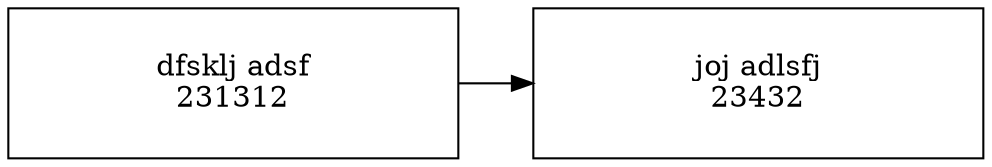 digraph G {
  node [shape=box, fixedsize=true, width=3, height = 1]
 rankdir=LR;
alumno0[label = "joj adlsfj\n23432"];
alumno1[label = "dfsklj adsf\n231312"];
alumno1->alumno0
}